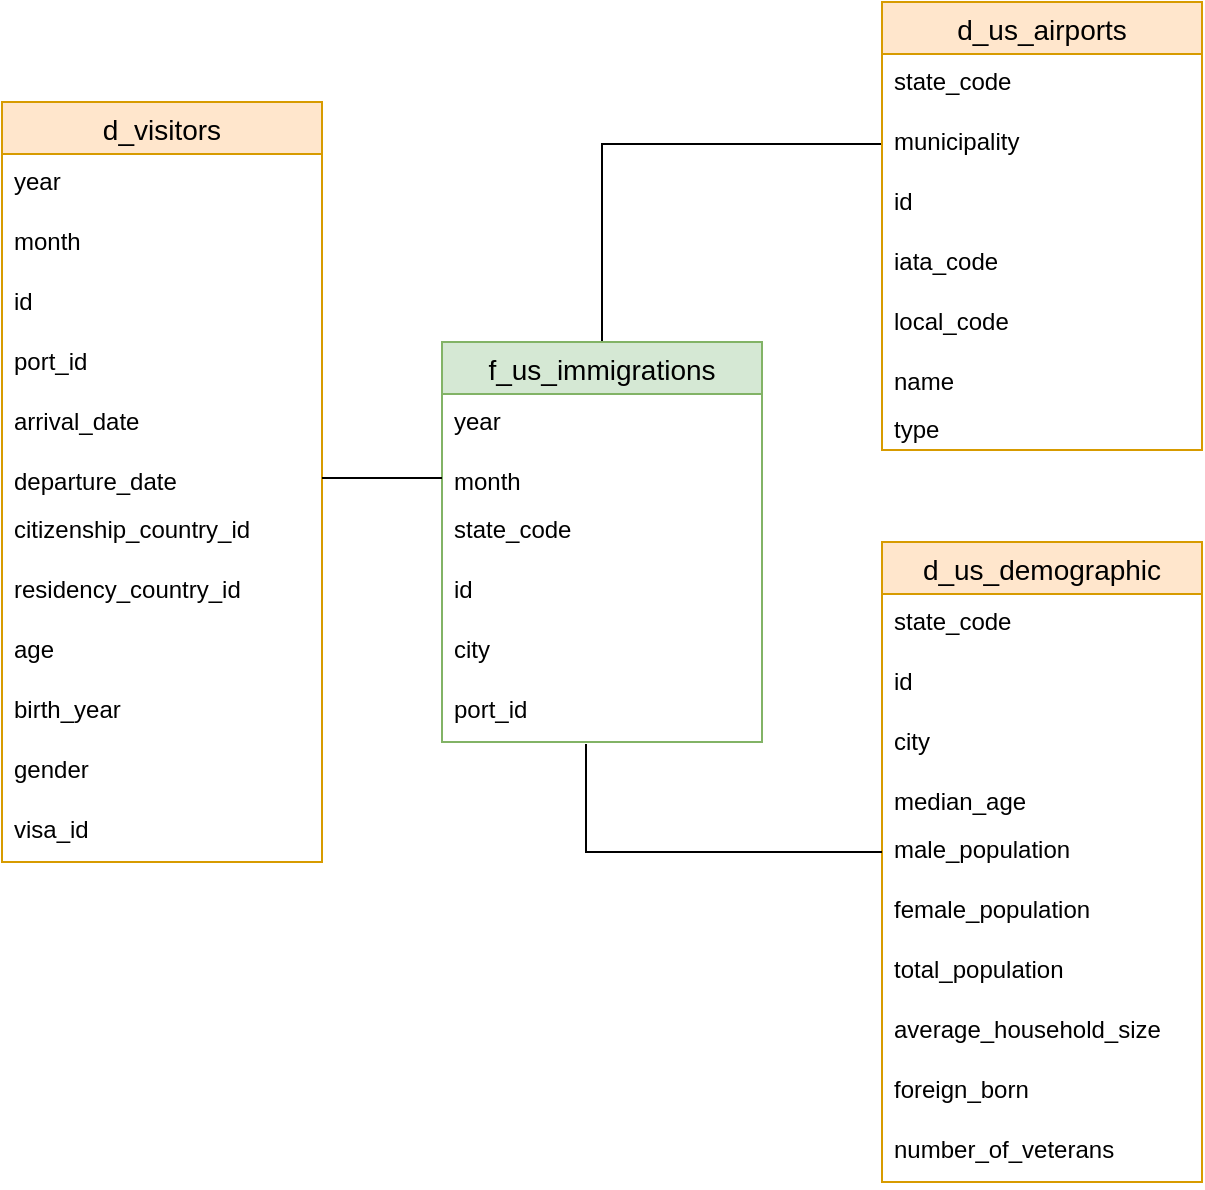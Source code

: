 <mxfile version="20.3.0" type="device"><diagram id="R2lEEEUBdFMjLlhIrx00" name="Page-1"><mxGraphModel dx="673" dy="1105" grid="1" gridSize="10" guides="1" tooltips="1" connect="1" arrows="1" fold="1" page="1" pageScale="1" pageWidth="850" pageHeight="1100" math="0" shadow="0" extFonts="Permanent Marker^https://fonts.googleapis.com/css?family=Permanent+Marker"><root><mxCell id="0"/><mxCell id="1" parent="0"/><mxCell id="o5YupZIMO4oB8PLsWZju-70" style="edgeStyle=orthogonalEdgeStyle;rounded=0;orthogonalLoop=1;jettySize=auto;html=1;exitX=0.5;exitY=0;exitDx=0;exitDy=0;endArrow=none;endFill=0;" edge="1" parent="1" source="o5YupZIMO4oB8PLsWZju-3" target="o5YupZIMO4oB8PLsWZju-59"><mxGeometry relative="1" as="geometry"/></mxCell><mxCell id="o5YupZIMO4oB8PLsWZju-3" value="f_us_immigrations" style="swimlane;fontStyle=0;childLayout=stackLayout;horizontal=1;startSize=26;horizontalStack=0;resizeParent=1;resizeParentMax=0;resizeLast=0;collapsible=1;marginBottom=0;align=center;fontSize=14;fillColor=#d5e8d4;strokeColor=#82b366;" vertex="1" parent="1"><mxGeometry x="380" y="270" width="160" height="200" as="geometry"/></mxCell><mxCell id="o5YupZIMO4oB8PLsWZju-5" value="year" style="text;strokeColor=none;fillColor=none;spacingLeft=4;spacingRight=4;overflow=hidden;rotatable=0;points=[[0,0.5],[1,0.5]];portConstraint=eastwest;fontSize=12;" vertex="1" parent="o5YupZIMO4oB8PLsWZju-3"><mxGeometry y="26" width="160" height="30" as="geometry"/></mxCell><mxCell id="o5YupZIMO4oB8PLsWZju-6" value="month" style="text;strokeColor=none;fillColor=none;spacingLeft=4;spacingRight=4;overflow=hidden;rotatable=0;points=[[0,0.5],[1,0.5]];portConstraint=eastwest;fontSize=12;" vertex="1" parent="o5YupZIMO4oB8PLsWZju-3"><mxGeometry y="56" width="160" height="24" as="geometry"/></mxCell><mxCell id="o5YupZIMO4oB8PLsWZju-16" value="state_code" style="text;spacingLeft=4;spacingRight=4;overflow=hidden;rotatable=0;points=[[0,0.5],[1,0.5]];portConstraint=eastwest;fontSize=12;" vertex="1" parent="o5YupZIMO4oB8PLsWZju-3"><mxGeometry y="80" width="160" height="30" as="geometry"/></mxCell><mxCell id="o5YupZIMO4oB8PLsWZju-74" value="id" style="text;spacingLeft=4;spacingRight=4;overflow=hidden;rotatable=0;points=[[0,0.5],[1,0.5]];portConstraint=eastwest;fontSize=12;" vertex="1" parent="o5YupZIMO4oB8PLsWZju-3"><mxGeometry y="110" width="160" height="30" as="geometry"/></mxCell><mxCell id="o5YupZIMO4oB8PLsWZju-14" value="city" style="text;strokeColor=none;fillColor=none;spacingLeft=4;spacingRight=4;overflow=hidden;rotatable=0;points=[[0,0.5],[1,0.5]];portConstraint=eastwest;fontSize=12;" vertex="1" parent="o5YupZIMO4oB8PLsWZju-3"><mxGeometry y="140" width="160" height="30" as="geometry"/></mxCell><mxCell id="o5YupZIMO4oB8PLsWZju-13" value="port_id" style="text;spacingLeft=4;spacingRight=4;overflow=hidden;rotatable=0;points=[[0,0.5],[1,0.5]];portConstraint=eastwest;fontSize=12;" vertex="1" parent="o5YupZIMO4oB8PLsWZju-3"><mxGeometry y="170" width="160" height="30" as="geometry"/></mxCell><mxCell id="o5YupZIMO4oB8PLsWZju-18" value="d_visitors" style="swimlane;fontStyle=0;childLayout=stackLayout;horizontal=1;startSize=26;horizontalStack=0;resizeParent=1;resizeParentMax=0;resizeLast=0;collapsible=1;marginBottom=0;align=center;fontSize=14;fillColor=#ffe6cc;strokeColor=#d79b00;" vertex="1" parent="1"><mxGeometry x="160" y="150" width="160" height="380" as="geometry"/></mxCell><mxCell id="o5YupZIMO4oB8PLsWZju-67" value="year" style="text;strokeColor=none;fillColor=none;spacingLeft=4;spacingRight=4;overflow=hidden;rotatable=0;points=[[0,0.5],[1,0.5]];portConstraint=eastwest;fontSize=12;" vertex="1" parent="o5YupZIMO4oB8PLsWZju-18"><mxGeometry y="26" width="160" height="30" as="geometry"/></mxCell><mxCell id="o5YupZIMO4oB8PLsWZju-66" value="month" style="text;strokeColor=none;fillColor=none;spacingLeft=4;spacingRight=4;overflow=hidden;rotatable=0;points=[[0,0.5],[1,0.5]];portConstraint=eastwest;fontSize=12;" vertex="1" parent="o5YupZIMO4oB8PLsWZju-18"><mxGeometry y="56" width="160" height="30" as="geometry"/></mxCell><mxCell id="o5YupZIMO4oB8PLsWZju-19" value="id" style="text;spacingLeft=4;spacingRight=4;overflow=hidden;rotatable=0;points=[[0,0.5],[1,0.5]];portConstraint=eastwest;fontSize=12;" vertex="1" parent="o5YupZIMO4oB8PLsWZju-18"><mxGeometry y="86" width="160" height="30" as="geometry"/></mxCell><mxCell id="o5YupZIMO4oB8PLsWZju-73" value="port_id" style="text;spacingLeft=4;spacingRight=4;overflow=hidden;rotatable=0;points=[[0,0.5],[1,0.5]];portConstraint=eastwest;fontSize=12;" vertex="1" parent="o5YupZIMO4oB8PLsWZju-18"><mxGeometry y="116" width="160" height="30" as="geometry"/></mxCell><mxCell id="o5YupZIMO4oB8PLsWZju-20" value="arrival_date" style="text;strokeColor=none;fillColor=none;spacingLeft=4;spacingRight=4;overflow=hidden;rotatable=0;points=[[0,0.5],[1,0.5]];portConstraint=eastwest;fontSize=12;" vertex="1" parent="o5YupZIMO4oB8PLsWZju-18"><mxGeometry y="146" width="160" height="30" as="geometry"/></mxCell><mxCell id="o5YupZIMO4oB8PLsWZju-21" value="departure_date" style="text;strokeColor=none;fillColor=none;spacingLeft=4;spacingRight=4;overflow=hidden;rotatable=0;points=[[0,0.5],[1,0.5]];portConstraint=eastwest;fontSize=12;" vertex="1" parent="o5YupZIMO4oB8PLsWZju-18"><mxGeometry y="176" width="160" height="24" as="geometry"/></mxCell><mxCell id="o5YupZIMO4oB8PLsWZju-22" value="citizenship_country_id" style="text;spacingLeft=4;spacingRight=4;overflow=hidden;rotatable=0;points=[[0,0.5],[1,0.5]];portConstraint=eastwest;fontSize=12;" vertex="1" parent="o5YupZIMO4oB8PLsWZju-18"><mxGeometry y="200" width="160" height="30" as="geometry"/></mxCell><mxCell id="o5YupZIMO4oB8PLsWZju-23" value="residency_country_id" style="text;spacingLeft=4;spacingRight=4;overflow=hidden;rotatable=0;points=[[0,0.5],[1,0.5]];portConstraint=eastwest;fontSize=12;" vertex="1" parent="o5YupZIMO4oB8PLsWZju-18"><mxGeometry y="230" width="160" height="30" as="geometry"/></mxCell><mxCell id="o5YupZIMO4oB8PLsWZju-24" value="age" style="text;strokeColor=none;fillColor=none;spacingLeft=4;spacingRight=4;overflow=hidden;rotatable=0;points=[[0,0.5],[1,0.5]];portConstraint=eastwest;fontSize=12;" vertex="1" parent="o5YupZIMO4oB8PLsWZju-18"><mxGeometry y="260" width="160" height="30" as="geometry"/></mxCell><mxCell id="o5YupZIMO4oB8PLsWZju-25" value="birth_year" style="text;strokeColor=none;fillColor=none;spacingLeft=4;spacingRight=4;overflow=hidden;rotatable=0;points=[[0,0.5],[1,0.5]];portConstraint=eastwest;fontSize=12;" vertex="1" parent="o5YupZIMO4oB8PLsWZju-18"><mxGeometry y="290" width="160" height="30" as="geometry"/></mxCell><mxCell id="o5YupZIMO4oB8PLsWZju-26" value="gender" style="text;strokeColor=none;fillColor=none;spacingLeft=4;spacingRight=4;overflow=hidden;rotatable=0;points=[[0,0.5],[1,0.5]];portConstraint=eastwest;fontSize=12;" vertex="1" parent="o5YupZIMO4oB8PLsWZju-18"><mxGeometry y="320" width="160" height="30" as="geometry"/></mxCell><mxCell id="o5YupZIMO4oB8PLsWZju-27" value="visa_id" style="text;spacingLeft=4;spacingRight=4;overflow=hidden;rotatable=0;points=[[0,0.5],[1,0.5]];portConstraint=eastwest;fontSize=12;" vertex="1" parent="o5YupZIMO4oB8PLsWZju-18"><mxGeometry y="350" width="160" height="30" as="geometry"/></mxCell><mxCell id="o5YupZIMO4oB8PLsWZju-28" value="d_us_demographic" style="swimlane;fontStyle=0;childLayout=stackLayout;horizontal=1;startSize=26;horizontalStack=0;resizeParent=1;resizeParentMax=0;resizeLast=0;collapsible=1;marginBottom=0;align=center;fontSize=14;fillColor=#ffe6cc;strokeColor=#d79b00;" vertex="1" parent="1"><mxGeometry x="600" y="370" width="160" height="320" as="geometry"/></mxCell><mxCell id="o5YupZIMO4oB8PLsWZju-63" value="state_code" style="text;spacingLeft=4;spacingRight=4;overflow=hidden;rotatable=0;points=[[0,0.5],[1,0.5]];portConstraint=eastwest;fontSize=12;" vertex="1" parent="o5YupZIMO4oB8PLsWZju-28"><mxGeometry y="26" width="160" height="30" as="geometry"/></mxCell><mxCell id="o5YupZIMO4oB8PLsWZju-29" value="id" style="text;spacingLeft=4;spacingRight=4;overflow=hidden;rotatable=0;points=[[0,0.5],[1,0.5]];portConstraint=eastwest;fontSize=12;" vertex="1" parent="o5YupZIMO4oB8PLsWZju-28"><mxGeometry y="56" width="160" height="30" as="geometry"/></mxCell><mxCell id="o5YupZIMO4oB8PLsWZju-30" value="city" style="text;spacingLeft=4;spacingRight=4;overflow=hidden;rotatable=0;points=[[0,0.5],[1,0.5]];portConstraint=eastwest;fontSize=12;" vertex="1" parent="o5YupZIMO4oB8PLsWZju-28"><mxGeometry y="86" width="160" height="30" as="geometry"/></mxCell><mxCell id="o5YupZIMO4oB8PLsWZju-31" value="median_age" style="text;strokeColor=none;fillColor=none;spacingLeft=4;spacingRight=4;overflow=hidden;rotatable=0;points=[[0,0.5],[1,0.5]];portConstraint=eastwest;fontSize=12;" vertex="1" parent="o5YupZIMO4oB8PLsWZju-28"><mxGeometry y="116" width="160" height="24" as="geometry"/></mxCell><mxCell id="o5YupZIMO4oB8PLsWZju-32" value="male_population" style="text;strokeColor=none;fillColor=none;spacingLeft=4;spacingRight=4;overflow=hidden;rotatable=0;points=[[0,0.5],[1,0.5]];portConstraint=eastwest;fontSize=12;" vertex="1" parent="o5YupZIMO4oB8PLsWZju-28"><mxGeometry y="140" width="160" height="30" as="geometry"/></mxCell><mxCell id="o5YupZIMO4oB8PLsWZju-33" value="female_population" style="text;strokeColor=none;fillColor=none;spacingLeft=4;spacingRight=4;overflow=hidden;rotatable=0;points=[[0,0.5],[1,0.5]];portConstraint=eastwest;fontSize=12;" vertex="1" parent="o5YupZIMO4oB8PLsWZju-28"><mxGeometry y="170" width="160" height="30" as="geometry"/></mxCell><mxCell id="o5YupZIMO4oB8PLsWZju-34" value="total_population" style="text;strokeColor=none;fillColor=none;spacingLeft=4;spacingRight=4;overflow=hidden;rotatable=0;points=[[0,0.5],[1,0.5]];portConstraint=eastwest;fontSize=12;" vertex="1" parent="o5YupZIMO4oB8PLsWZju-28"><mxGeometry y="200" width="160" height="30" as="geometry"/></mxCell><mxCell id="o5YupZIMO4oB8PLsWZju-35" value="average_household_size" style="text;strokeColor=none;fillColor=none;spacingLeft=4;spacingRight=4;overflow=hidden;rotatable=0;points=[[0,0.5],[1,0.5]];portConstraint=eastwest;fontSize=12;" vertex="1" parent="o5YupZIMO4oB8PLsWZju-28"><mxGeometry y="230" width="160" height="30" as="geometry"/></mxCell><mxCell id="o5YupZIMO4oB8PLsWZju-36" value="foreign_born" style="text;strokeColor=none;fillColor=none;spacingLeft=4;spacingRight=4;overflow=hidden;rotatable=0;points=[[0,0.5],[1,0.5]];portConstraint=eastwest;fontSize=12;" vertex="1" parent="o5YupZIMO4oB8PLsWZju-28"><mxGeometry y="260" width="160" height="30" as="geometry"/></mxCell><mxCell id="o5YupZIMO4oB8PLsWZju-37" value="number_of_veterans" style="text;strokeColor=none;fillColor=none;spacingLeft=4;spacingRight=4;overflow=hidden;rotatable=0;points=[[0,0.5],[1,0.5]];portConstraint=eastwest;fontSize=12;" vertex="1" parent="o5YupZIMO4oB8PLsWZju-28"><mxGeometry y="290" width="160" height="30" as="geometry"/></mxCell><mxCell id="o5YupZIMO4oB8PLsWZju-52" value="d_us_airports" style="swimlane;fontStyle=0;childLayout=stackLayout;horizontal=1;startSize=26;horizontalStack=0;resizeParent=1;resizeParentMax=0;resizeLast=0;collapsible=1;marginBottom=0;align=center;fontSize=14;fillColor=#ffe6cc;strokeColor=#d79b00;" vertex="1" parent="1"><mxGeometry x="600" y="100" width="160" height="224" as="geometry"/></mxCell><mxCell id="o5YupZIMO4oB8PLsWZju-58" value="state_code" style="text;spacingLeft=4;spacingRight=4;overflow=hidden;rotatable=0;points=[[0,0.5],[1,0.5]];portConstraint=eastwest;fontSize=12;" vertex="1" parent="o5YupZIMO4oB8PLsWZju-52"><mxGeometry y="26" width="160" height="30" as="geometry"/></mxCell><mxCell id="o5YupZIMO4oB8PLsWZju-59" value="municipality" style="text;spacingLeft=4;spacingRight=4;overflow=hidden;rotatable=0;points=[[0,0.5],[1,0.5]];portConstraint=eastwest;fontSize=12;" vertex="1" parent="o5YupZIMO4oB8PLsWZju-52"><mxGeometry y="56" width="160" height="30" as="geometry"/></mxCell><mxCell id="o5YupZIMO4oB8PLsWZju-53" value="id" style="text;spacingLeft=4;spacingRight=4;overflow=hidden;rotatable=0;points=[[0,0.5],[1,0.5]];portConstraint=eastwest;fontSize=12;" vertex="1" parent="o5YupZIMO4oB8PLsWZju-52"><mxGeometry y="86" width="160" height="30" as="geometry"/></mxCell><mxCell id="o5YupZIMO4oB8PLsWZju-54" value="iata_code" style="text;strokeColor=none;fillColor=none;spacingLeft=4;spacingRight=4;overflow=hidden;rotatable=0;points=[[0,0.5],[1,0.5]];portConstraint=eastwest;fontSize=12;" vertex="1" parent="o5YupZIMO4oB8PLsWZju-52"><mxGeometry y="116" width="160" height="30" as="geometry"/></mxCell><mxCell id="o5YupZIMO4oB8PLsWZju-64" value="local_code" style="text;strokeColor=none;fillColor=none;spacingLeft=4;spacingRight=4;overflow=hidden;rotatable=0;points=[[0,0.5],[1,0.5]];portConstraint=eastwest;fontSize=12;" vertex="1" parent="o5YupZIMO4oB8PLsWZju-52"><mxGeometry y="146" width="160" height="30" as="geometry"/></mxCell><mxCell id="o5YupZIMO4oB8PLsWZju-55" value="name" style="text;strokeColor=none;fillColor=none;spacingLeft=4;spacingRight=4;overflow=hidden;rotatable=0;points=[[0,0.5],[1,0.5]];portConstraint=eastwest;fontSize=12;" vertex="1" parent="o5YupZIMO4oB8PLsWZju-52"><mxGeometry y="176" width="160" height="24" as="geometry"/></mxCell><mxCell id="o5YupZIMO4oB8PLsWZju-65" value="type" style="text;strokeColor=none;fillColor=none;spacingLeft=4;spacingRight=4;overflow=hidden;rotatable=0;points=[[0,0.5],[1,0.5]];portConstraint=eastwest;fontSize=12;" vertex="1" parent="o5YupZIMO4oB8PLsWZju-52"><mxGeometry y="200" width="160" height="24" as="geometry"/></mxCell><mxCell id="o5YupZIMO4oB8PLsWZju-68" value="" style="endArrow=none;html=1;rounded=0;entryX=0;entryY=0.5;entryDx=0;entryDy=0;exitX=1;exitY=0.5;exitDx=0;exitDy=0;edgeStyle=orthogonalEdgeStyle;" edge="1" parent="1" source="o5YupZIMO4oB8PLsWZju-21" target="o5YupZIMO4oB8PLsWZju-6"><mxGeometry width="50" height="50" relative="1" as="geometry"><mxPoint x="230" y="410" as="sourcePoint"/><mxPoint x="280" y="360" as="targetPoint"/></mxGeometry></mxCell><mxCell id="o5YupZIMO4oB8PLsWZju-69" value="" style="endArrow=none;html=1;rounded=0;entryX=0.45;entryY=1.033;entryDx=0;entryDy=0;exitX=0;exitY=0.5;exitDx=0;exitDy=0;edgeStyle=orthogonalEdgeStyle;entryPerimeter=0;" edge="1" parent="1" source="o5YupZIMO4oB8PLsWZju-32" target="o5YupZIMO4oB8PLsWZju-13"><mxGeometry width="50" height="50" relative="1" as="geometry"><mxPoint x="300" y="560" as="sourcePoint"/><mxPoint x="390" y="378" as="targetPoint"/></mxGeometry></mxCell></root></mxGraphModel></diagram></mxfile>